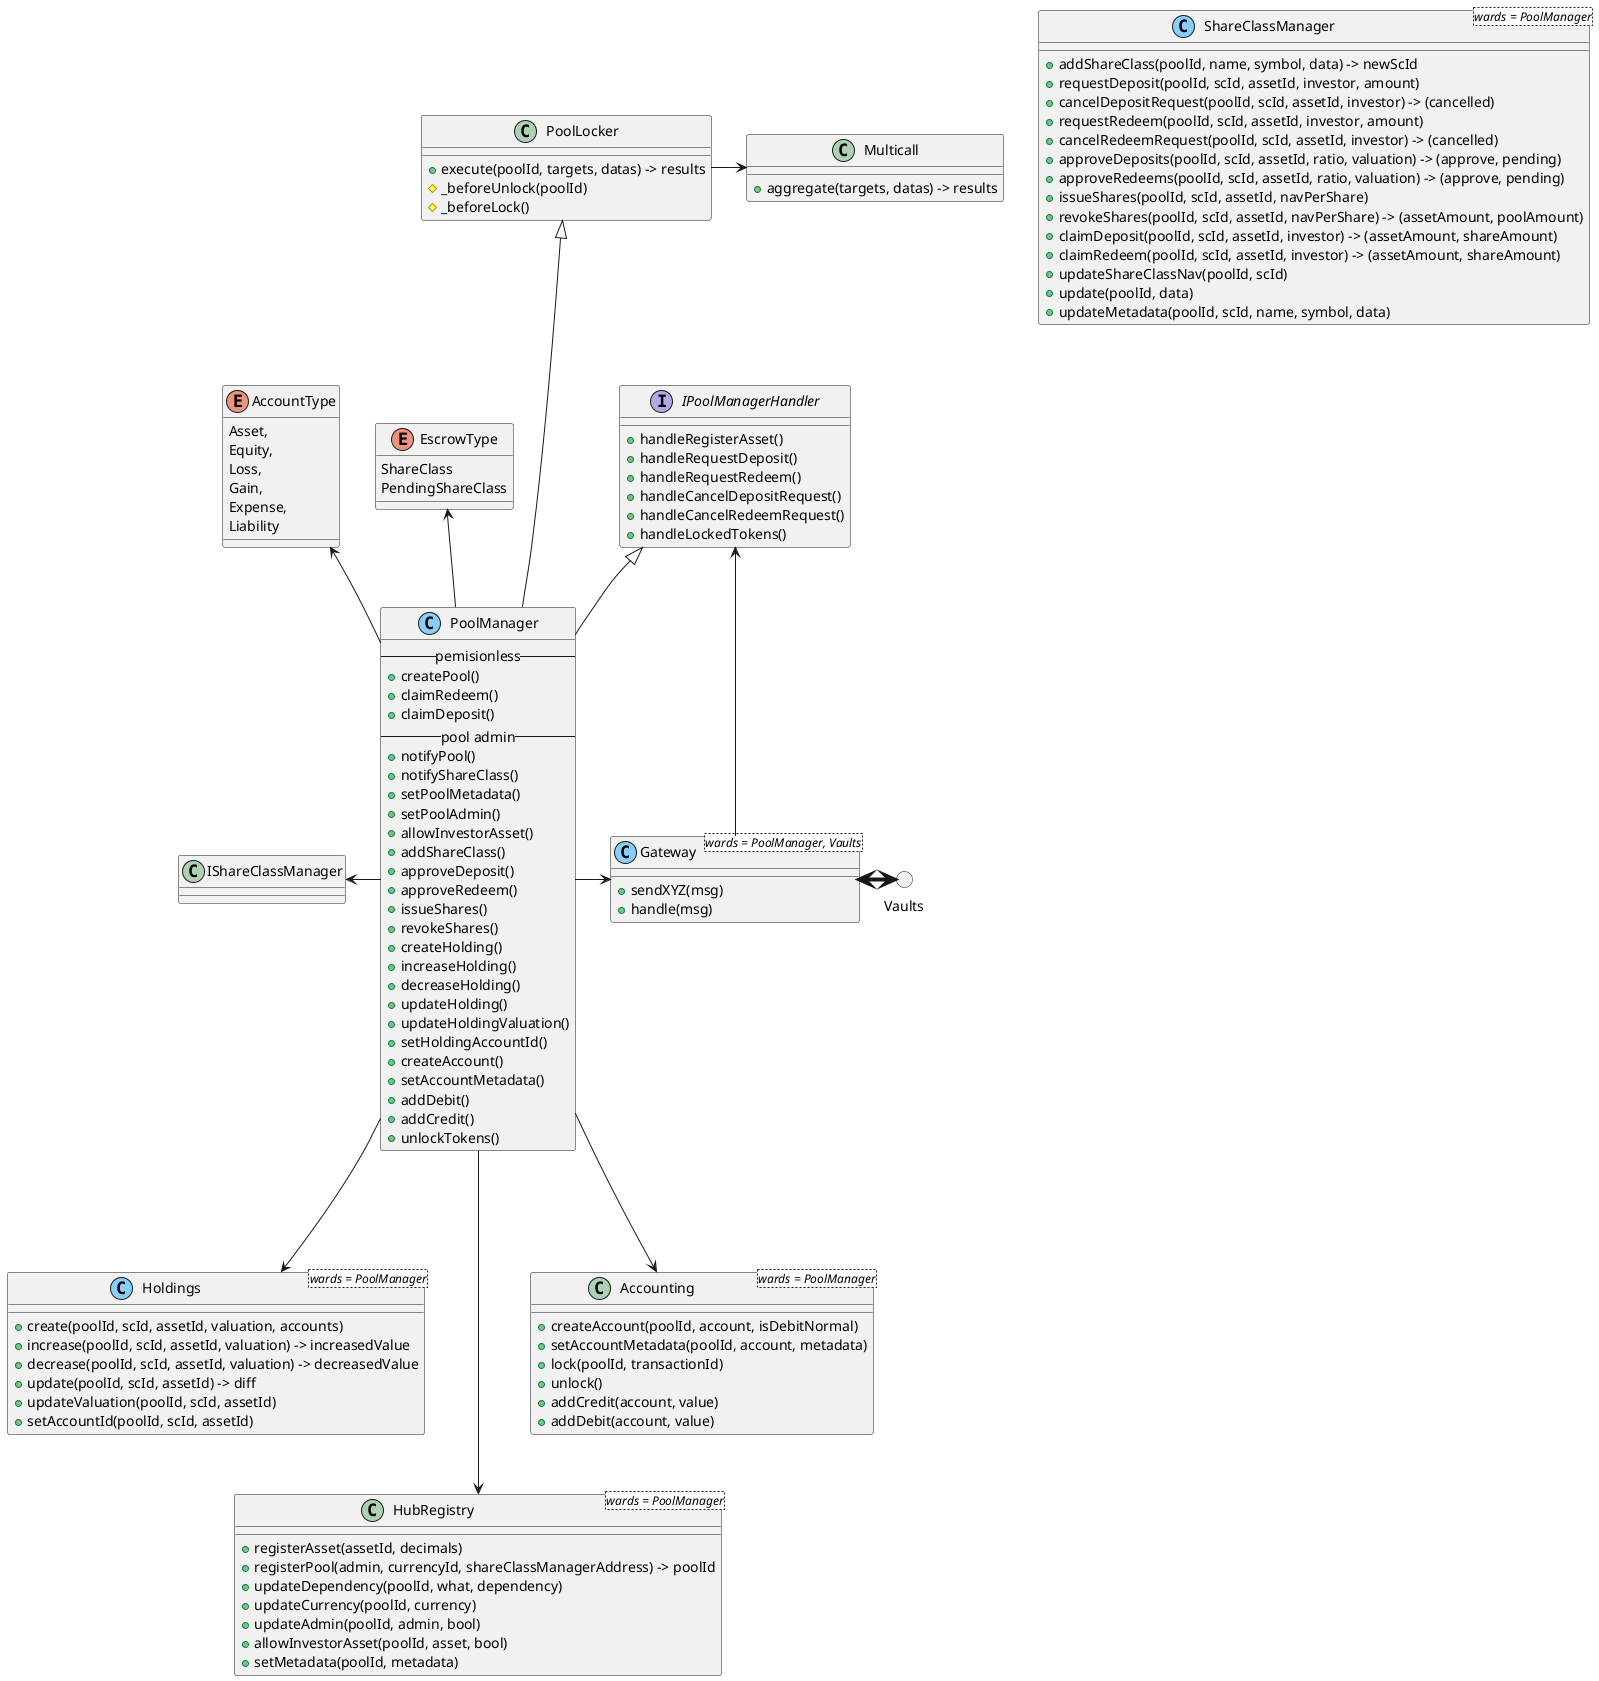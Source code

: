 @startuml
circle Vaults

class Holdings<wards = PoolManager> <<(C, lightskyblue)>> {
    + create(poolId, scId, assetId, valuation, accounts)
    + increase(poolId, scId, assetId, valuation) -> increasedValue
    + decrease(poolId, scId, assetId, valuation) -> decreasedValue
    + update(poolId, scId, assetId) -> diff
    + updateValuation(poolId, scId, assetId)
    + setAccountId(poolId, scId, assetId)
}

class HubRegistry<wards = PoolManager> {
    + registerAsset(assetId, decimals)
    + registerPool(admin, currencyId, shareClassManagerAddress) -> poolId
    + updateDependency(poolId, what, dependency)
    + updateCurrency(poolId, currency)
    + updateAdmin(poolId, admin, bool)
    + allowInvestorAsset(poolId, asset, bool)
    + setMetadata(poolId, metadata)
}

class ShareClassManager<wards = PoolManager> <<(C, lightskyblue)>>{
    + addShareClass(poolId, name, symbol, data) -> newScId
    + requestDeposit(poolId, scId, assetId, investor, amount)
    + cancelDepositRequest(poolId, scId, assetId, investor) -> (cancelled)
    + requestRedeem(poolId, scId, assetId, investor, amount)
    + cancelRedeemRequest(poolId, scId, assetId, investor) -> (cancelled)
    + approveDeposits(poolId, scId, assetId, ratio, valuation) -> (approve, pending)
    + approveRedeems(poolId, scId, assetId, ratio, valuation) -> (approve, pending)
    + issueShares(poolId, scId, assetId, navPerShare)
    + revokeShares(poolId, scId, assetId, navPerShare) -> (assetAmount, poolAmount)
    + claimDeposit(poolId, scId, assetId, investor) -> (assetAmount, shareAmount)
    + claimRedeem(poolId, scId, assetId, investor) -> (assetAmount, shareAmount)
    + updateShareClassNav(poolId, scId)
    + update(poolId, data)
    + updateMetadata(poolId, scId, name, symbol, data)
}

class Accounting<wards = PoolManager> {
    + createAccount(poolId, account, isDebitNormal)
    + setAccountMetadata(poolId, account, metadata)
    + lock(poolId, transactionId)
    + unlock()
    + addCredit(account, value)
    + addDebit(account, value)
}

class Multicall {
    + aggregate(targets, datas) -> results
}

class PoolLocker {
    + execute(poolId, targets, datas) -> results
    # _beforeUnlock(poolId)
    # _beforeLock()
}

PoolLocker -right-> Multicall

enum EscrowType {
    ShareClass
    PendingShareClass
}

enum AccountType {
    Asset,
    Equity,
    Loss,
    Gain,
    Expense,
    Liability
}

interface IPoolManagerHandler {
    + handleRegisterAsset()
    + handleRequestDeposit()
    + handleRequestRedeem()
    + handleCancelDepositRequest()
    + handleCancelRedeemRequest()
    + handleLockedTokens()
}

class PoolManager <<(C, lightskyblue)>> {
    -- pemisionless --
    + createPool()
    + claimRedeem()
    + claimDeposit()
    -- pool admin --
    + notifyPool()
    + notifyShareClass()
    + setPoolMetadata()
    + setPoolAdmin()
    + allowInvestorAsset()
    + addShareClass()
    + approveDeposit()
    + approveRedeem()
    + issueShares()
    + revokeShares()
    + createHolding()
    + increaseHolding()
    + decreaseHolding()
    + updateHolding()
    + updateHoldingValuation()
    + setHoldingAccountId()
    + createAccount()
    + setAccountMetadata()
    + addDebit()
    + addCredit()
    + unlockTokens()
}

PoolManager -up-|> IPoolManagerHandler
PoolManager -up--|> PoolLocker
PoolManager -up-> EscrowType
PoolManager -up-> AccountType
PoolManager -down---> HubRegistry
PoolManager -left-> IShareClassManager
PoolManager -down--> Accounting
PoolManager -down--> Holdings
PoolManager -right-> Gateway

class Gateway<wards = PoolManager, Vaults> <<(C, lightskyblue)>> {
    + sendXYZ(msg)
    + handle(msg)
}

Gateway <-[thickness=4]right-> Vaults
Gateway -up-> IPoolManagerHandler

@enduml
